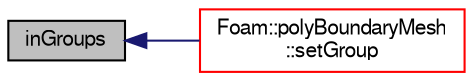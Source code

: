 digraph "inGroups"
{
  bgcolor="transparent";
  edge [fontname="FreeSans",fontsize="10",labelfontname="FreeSans",labelfontsize="10"];
  node [fontname="FreeSans",fontsize="10",shape=record];
  rankdir="LR";
  Node695 [label="inGroups",height=0.2,width=0.4,color="black", fillcolor="grey75", style="filled", fontcolor="black"];
  Node695 -> Node696 [dir="back",color="midnightblue",fontsize="10",style="solid",fontname="FreeSans"];
  Node696 [label="Foam::polyBoundaryMesh\l::setGroup",height=0.2,width=0.4,color="red",URL="$a27402.html#a7535b571f4cbe1b8a5e78447bd5b7cb2",tooltip="Set/add group with patches. "];
}
